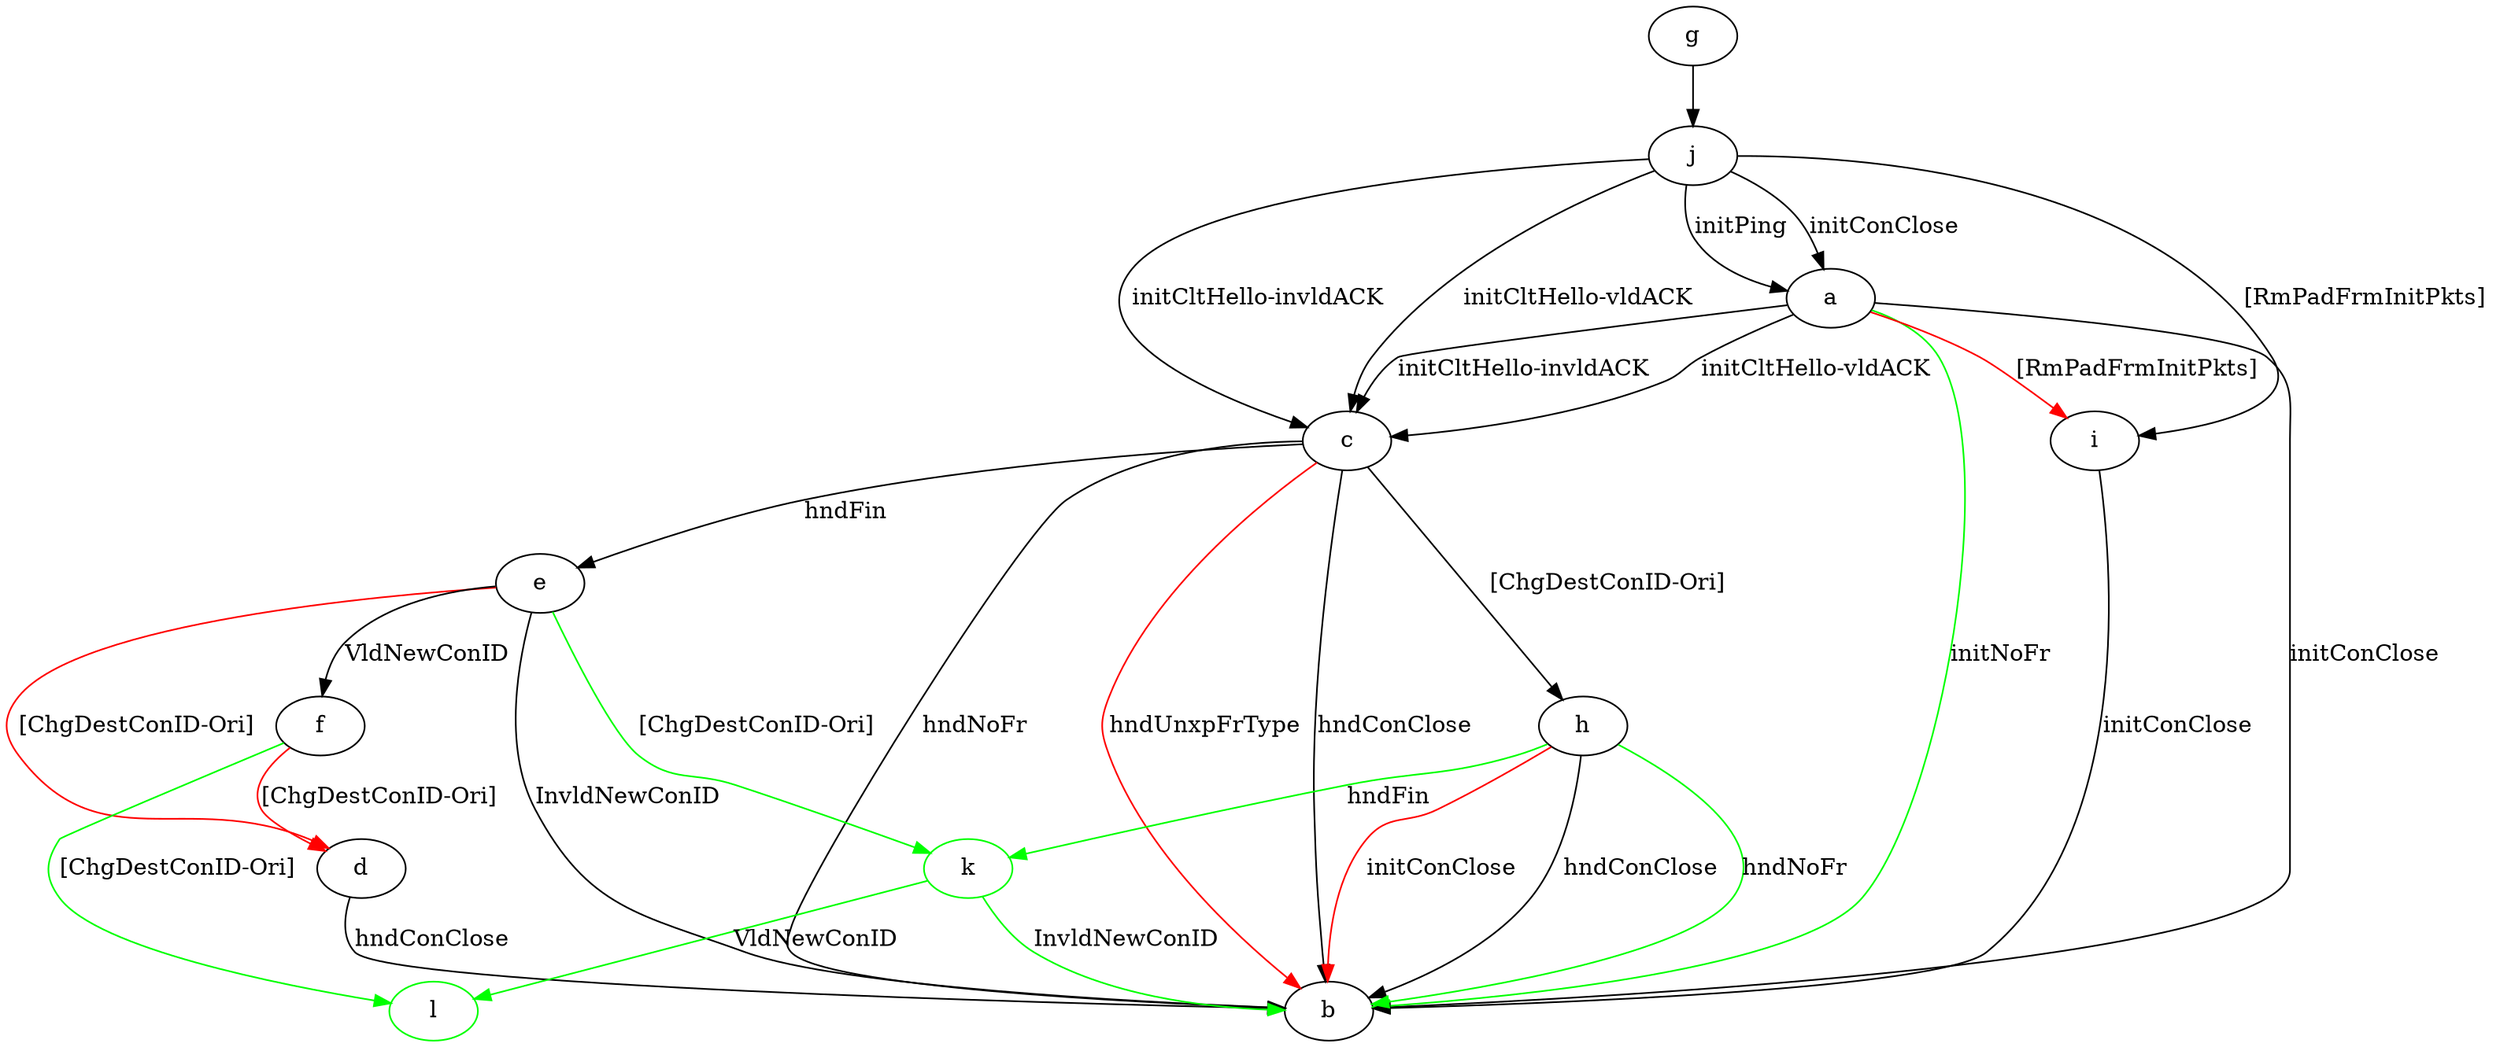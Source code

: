 digraph "" {
	a -> b	[key=0,
		label="initConClose "];
	a -> b	[key=1,
		color=green,
		label="initNoFr "];
	a -> c	[key=0,
		label="initCltHello-vldACK "];
	a -> c	[key=1,
		label="initCltHello-invldACK "];
	a -> i	[key=0,
		color=red,
		label="[RmPadFrmInitPkts] "];
	c -> b	[key=0,
		label="hndConClose "];
	c -> b	[key=1,
		label="hndNoFr "];
	c -> b	[key=2,
		color=red,
		label="hndUnxpFrType "];
	c -> e	[key=0,
		label="hndFin "];
	c -> h	[key=0,
		label="[ChgDestConID-Ori] "];
	d -> b	[key=0,
		label="hndConClose "];
	e -> b	[key=0,
		label="InvldNewConID "];
	e -> d	[key=0,
		color=red,
		label="[ChgDestConID-Ori] "];
	e -> f	[key=0,
		label="VldNewConID "];
	k	[color=green];
	e -> k	[key=0,
		color=green,
		label="[ChgDestConID-Ori] "];
	f -> d	[key=0,
		color=red,
		label="[ChgDestConID-Ori] "];
	l	[color=green];
	f -> l	[key=0,
		color=green,
		label="[ChgDestConID-Ori] "];
	g -> j	[key=0];
	h -> b	[key=0,
		label="hndConClose "];
	h -> b	[key=1,
		color=green,
		label="hndNoFr "];
	h -> b	[key=2,
		color=red,
		label="initConClose "];
	h -> k	[key=0,
		color=green,
		label="hndFin "];
	i -> b	[key=0,
		label="initConClose "];
	j -> a	[key=0,
		label="initPing "];
	j -> a	[key=1,
		label="initConClose "];
	j -> c	[key=0,
		label="initCltHello-vldACK "];
	j -> c	[key=1,
		label="initCltHello-invldACK "];
	j -> i	[key=0,
		label="[RmPadFrmInitPkts] "];
	k -> b	[key=0,
		color=green,
		label="InvldNewConID "];
	k -> l	[key=0,
		color=green,
		label="VldNewConID "];
}
